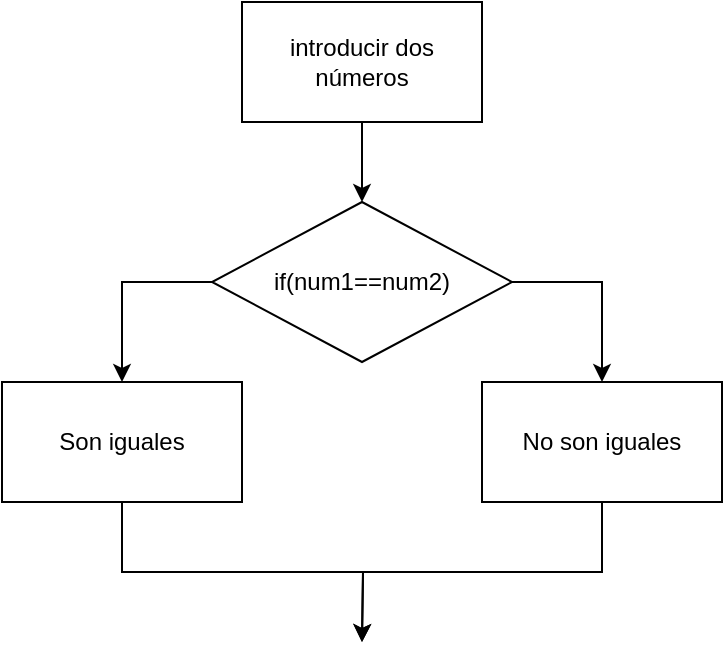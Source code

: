 <mxfile version="20.4.0" type="device"><diagram id="8gpdIe0JgY2PrIjj69jk" name="Página-1"><mxGraphModel dx="868" dy="482" grid="1" gridSize="10" guides="1" tooltips="1" connect="1" arrows="1" fold="1" page="1" pageScale="1" pageWidth="827" pageHeight="1169" math="0" shadow="0"><root><mxCell id="0"/><mxCell id="1" parent="0"/><mxCell id="dBLFiVsnp20VzRd6aodt-5" style="edgeStyle=orthogonalEdgeStyle;rounded=0;orthogonalLoop=1;jettySize=auto;html=1;exitX=0.5;exitY=1;exitDx=0;exitDy=0;entryX=0.5;entryY=0;entryDx=0;entryDy=0;" edge="1" parent="1" source="dBLFiVsnp20VzRd6aodt-1" target="dBLFiVsnp20VzRd6aodt-2"><mxGeometry relative="1" as="geometry"/></mxCell><mxCell id="dBLFiVsnp20VzRd6aodt-1" value="introducir dos números" style="rounded=0;whiteSpace=wrap;html=1;" vertex="1" parent="1"><mxGeometry x="340" y="40" width="120" height="60" as="geometry"/></mxCell><mxCell id="dBLFiVsnp20VzRd6aodt-6" style="edgeStyle=orthogonalEdgeStyle;rounded=0;orthogonalLoop=1;jettySize=auto;html=1;exitX=0;exitY=0.5;exitDx=0;exitDy=0;entryX=0.5;entryY=0;entryDx=0;entryDy=0;" edge="1" parent="1" source="dBLFiVsnp20VzRd6aodt-2" target="dBLFiVsnp20VzRd6aodt-4"><mxGeometry relative="1" as="geometry"><mxPoint x="230" y="210" as="targetPoint"/></mxGeometry></mxCell><mxCell id="dBLFiVsnp20VzRd6aodt-7" style="edgeStyle=orthogonalEdgeStyle;rounded=0;orthogonalLoop=1;jettySize=auto;html=1;exitX=1;exitY=0.5;exitDx=0;exitDy=0;entryX=0.5;entryY=0;entryDx=0;entryDy=0;" edge="1" parent="1" source="dBLFiVsnp20VzRd6aodt-2" target="dBLFiVsnp20VzRd6aodt-3"><mxGeometry relative="1" as="geometry"/></mxCell><mxCell id="dBLFiVsnp20VzRd6aodt-2" value="if(num1==num2)" style="rhombus;whiteSpace=wrap;html=1;" vertex="1" parent="1"><mxGeometry x="325" y="140" width="150" height="80" as="geometry"/></mxCell><mxCell id="dBLFiVsnp20VzRd6aodt-9" style="edgeStyle=orthogonalEdgeStyle;rounded=0;orthogonalLoop=1;jettySize=auto;html=1;exitX=0.5;exitY=1;exitDx=0;exitDy=0;" edge="1" parent="1" source="dBLFiVsnp20VzRd6aodt-3"><mxGeometry relative="1" as="geometry"><mxPoint x="400" y="360" as="targetPoint"/></mxGeometry></mxCell><mxCell id="dBLFiVsnp20VzRd6aodt-3" value="No son iguales" style="rounded=0;whiteSpace=wrap;html=1;" vertex="1" parent="1"><mxGeometry x="460" y="230" width="120" height="60" as="geometry"/></mxCell><mxCell id="dBLFiVsnp20VzRd6aodt-8" style="edgeStyle=orthogonalEdgeStyle;rounded=0;orthogonalLoop=1;jettySize=auto;html=1;exitX=0.5;exitY=1;exitDx=0;exitDy=0;" edge="1" parent="1" source="dBLFiVsnp20VzRd6aodt-4"><mxGeometry relative="1" as="geometry"><mxPoint x="400" y="360" as="targetPoint"/></mxGeometry></mxCell><mxCell id="dBLFiVsnp20VzRd6aodt-4" value="Son iguales" style="rounded=0;whiteSpace=wrap;html=1;" vertex="1" parent="1"><mxGeometry x="220" y="230" width="120" height="60" as="geometry"/></mxCell></root></mxGraphModel></diagram></mxfile>